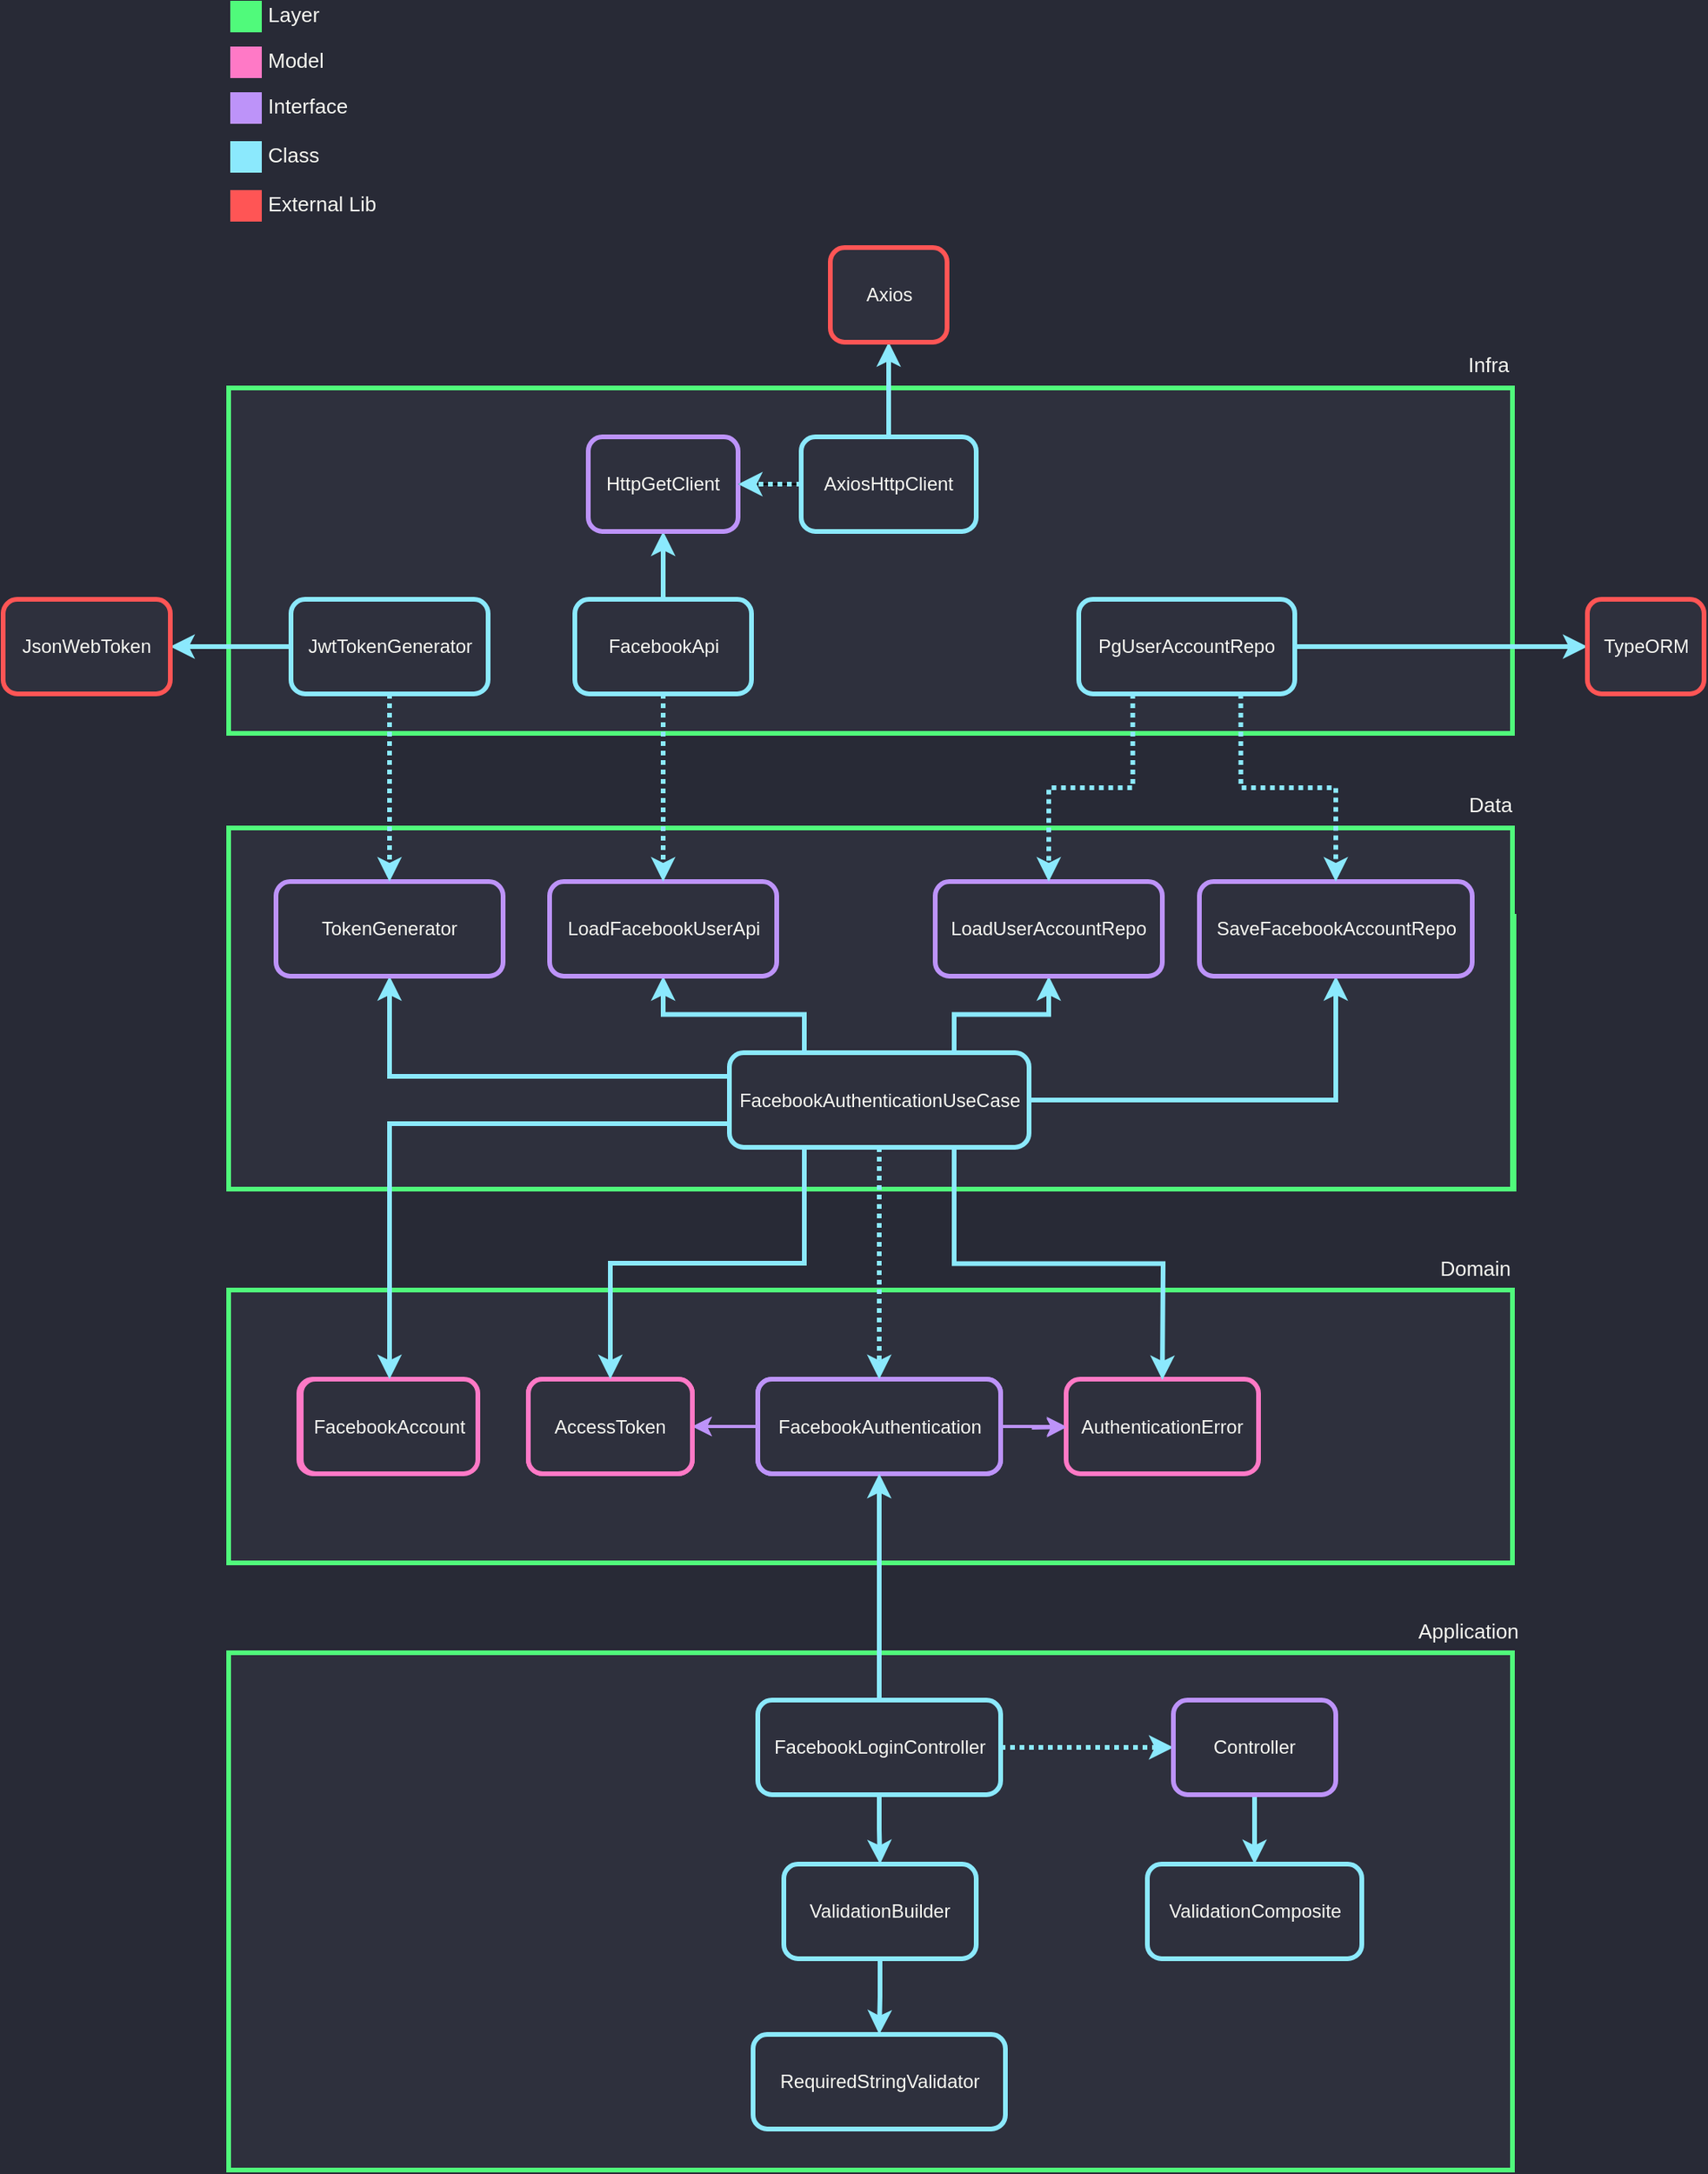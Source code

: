 <mxfile pages="1">
    <diagram id="xk0LYboaFIT9QmwzVqD-" name="Page-1">
        <mxGraphModel dx="1602" dy="802" grid="0" gridSize="10" guides="1" tooltips="1" connect="1" arrows="1" fold="1" page="0" pageScale="1" pageWidth="827" pageHeight="1169" background="#282A36" math="0" shadow="0">
            <root>
                <mxCell id="0"/>
                <mxCell id="1" parent="0"/>
                <mxCell id="17" value="" style="rounded=0;whiteSpace=wrap;html=1;strokeColor=#50FA7B;strokeWidth=3;fillColor=#2E303D;fontColor=#F8F8F2;" parent="1" vertex="1">
                    <mxGeometry x="-394" y="415" width="814" height="173" as="geometry"/>
                </mxCell>
                <mxCell id="18" style="edgeStyle=orthogonalEdgeStyle;rounded=0;orthogonalLoop=1;jettySize=auto;html=1;exitX=0;exitY=0.5;exitDx=0;exitDy=0;entryX=1;entryY=0.5;entryDx=0;entryDy=0;fontSize=13;fontColor=#F8F8F2;strokeWidth=2;strokeColor=#BD93F9;" parent="1" source="20" target="22" edge="1">
                    <mxGeometry relative="1" as="geometry"/>
                </mxCell>
                <mxCell id="19" style="edgeStyle=orthogonalEdgeStyle;rounded=0;orthogonalLoop=1;jettySize=auto;html=1;exitX=1;exitY=0.5;exitDx=0;exitDy=0;entryX=0;entryY=0.5;entryDx=0;entryDy=0;strokeColor=#BD93F9;strokeWidth=2;fontSize=13;fontColor=#F8F8F2;" parent="1" source="20" target="23" edge="1">
                    <mxGeometry relative="1" as="geometry"/>
                </mxCell>
                <mxCell id="20" value="FacebookAuthentication" style="rounded=1;whiteSpace=wrap;html=1;strokeColor=#BD93F9;fillColor=#2E303D;strokeWidth=3;fontColor=#F8F8F2;" parent="1" vertex="1">
                    <mxGeometry x="-59.5" y="471.5" width="154" height="60" as="geometry"/>
                </mxCell>
                <mxCell id="21" value="Data" style="text;html=1;resizable=0;points=[];autosize=1;align=right;verticalAlign=bottom;spacingTop=-4;fontColor=#F8F8F2;fontSize=13;" parent="1" vertex="1">
                    <mxGeometry x="382" y="392.5" width="37" height="16" as="geometry"/>
                </mxCell>
                <mxCell id="22" value="AccessToken" style="rounded=1;whiteSpace=wrap;html=1;strokeColor=#FF79C6;fillColor=#2E303D;strokeWidth=3;fontColor=#F8F8F2;" parent="1" vertex="1">
                    <mxGeometry x="-205" y="471.5" width="104" height="60" as="geometry"/>
                </mxCell>
                <mxCell id="23" value="AuthenticationError" style="rounded=1;whiteSpace=wrap;html=1;strokeColor=#FF79C6;fillColor=#2E303D;strokeWidth=3;fontColor=#F8F8F2;" parent="1" vertex="1">
                    <mxGeometry x="136" y="471.5" width="122" height="60" as="geometry"/>
                </mxCell>
                <mxCell id="42" value="UserAccount" style="rounded=1;whiteSpace=wrap;html=1;strokeColor=#FF79C6;fillColor=#2E303D;strokeWidth=3;fontColor=#F8F8F2;" parent="1" vertex="1">
                    <mxGeometry x="-350.5" y="471.5" width="104" height="60" as="geometry"/>
                </mxCell>
                <mxCell id="69" value="" style="rounded=0;whiteSpace=wrap;html=1;strokeColor=none;strokeWidth=3;fillColor=#FF79C6;fontSize=13;fontColor=#F8F8F2;align=right;" parent="1" vertex="1">
                    <mxGeometry x="-394" y="-136.5" width="20" height="20" as="geometry"/>
                </mxCell>
                <mxCell id="70" value="Model" style="text;html=1;resizable=0;points=[];autosize=1;align=left;verticalAlign=middle;spacingTop=-4;fontSize=13;fontColor=#F8F8F2;" parent="1" vertex="1">
                    <mxGeometry x="-372" y="-134.5" width="45" height="16" as="geometry"/>
                </mxCell>
                <mxCell id="71" value="" style="rounded=0;whiteSpace=wrap;html=1;strokeColor=none;strokeWidth=3;fillColor=#BD93F9;fontSize=13;fontColor=#F8F8F2;align=right;" parent="1" vertex="1">
                    <mxGeometry x="-394" y="-107.5" width="20" height="20" as="geometry"/>
                </mxCell>
                <mxCell id="72" value="Interface" style="text;html=1;resizable=0;points=[];autosize=1;align=left;verticalAlign=middle;spacingTop=-4;fontSize=13;fontColor=#F8F8F2;" parent="1" vertex="1">
                    <mxGeometry x="-372" y="-105.5" width="61" height="16" as="geometry"/>
                </mxCell>
                <mxCell id="73" value="" style="rounded=0;whiteSpace=wrap;html=1;strokeColor=none;strokeWidth=3;fillColor=#8BE9FD;fontSize=13;fontColor=#F8F8F2;align=right;" parent="1" vertex="1">
                    <mxGeometry x="-394" y="-76.5" width="20" height="20" as="geometry"/>
                </mxCell>
                <mxCell id="74" value="Class" style="text;html=1;resizable=0;points=[];autosize=1;align=left;verticalAlign=middle;spacingTop=-4;fontSize=13;fontColor=#F8F8F2;" parent="1" vertex="1">
                    <mxGeometry x="-372" y="-74.5" width="43" height="16" as="geometry"/>
                </mxCell>
                <mxCell id="75" value="" style="rounded=0;whiteSpace=wrap;html=1;strokeColor=none;strokeWidth=3;fillColor=#50FA7B;fontSize=13;fontColor=#F8F8F2;align=right;" parent="1" vertex="1">
                    <mxGeometry x="-394" y="-165.5" width="20" height="20" as="geometry"/>
                </mxCell>
                <mxCell id="76" value="Layer" style="text;html=1;resizable=0;points=[];autosize=1;align=left;verticalAlign=middle;spacingTop=-4;fontSize=13;fontColor=#F8F8F2;" parent="1" vertex="1">
                    <mxGeometry x="-372" y="-163.5" width="43" height="16" as="geometry"/>
                </mxCell>
                <mxCell id="77" value="" style="rounded=0;whiteSpace=wrap;html=1;strokeColor=#50FA7B;strokeWidth=3;fillColor=#2E303D;fontColor=#F8F8F2;" parent="1" vertex="1">
                    <mxGeometry x="-395.0" y="359" width="814" height="229" as="geometry"/>
                </mxCell>
                <mxCell id="135" style="edgeStyle=orthogonalEdgeStyle;rounded=0;orthogonalLoop=1;jettySize=auto;html=1;exitX=0;exitY=0.25;exitDx=0;exitDy=0;entryX=0.5;entryY=1;entryDx=0;entryDy=0;strokeColor=#8BE9FD;strokeWidth=3;" parent="1" source="80" target="134" edge="1">
                    <mxGeometry relative="1" as="geometry"/>
                </mxCell>
                <mxCell id="136" style="edgeStyle=orthogonalEdgeStyle;rounded=0;orthogonalLoop=1;jettySize=auto;html=1;exitX=0.25;exitY=0;exitDx=0;exitDy=0;entryX=0.5;entryY=1;entryDx=0;entryDy=0;strokeColor=#8BE9FD;strokeWidth=3;" parent="1" source="80" target="131" edge="1">
                    <mxGeometry relative="1" as="geometry"/>
                </mxCell>
                <mxCell id="137" style="edgeStyle=orthogonalEdgeStyle;rounded=0;orthogonalLoop=1;jettySize=auto;html=1;exitX=0.75;exitY=0;exitDx=0;exitDy=0;entryX=0.5;entryY=1;entryDx=0;entryDy=0;strokeColor=#8BE9FD;strokeWidth=3;" parent="1" source="80" target="132" edge="1">
                    <mxGeometry relative="1" as="geometry"/>
                </mxCell>
                <mxCell id="138" style="edgeStyle=orthogonalEdgeStyle;rounded=0;orthogonalLoop=1;jettySize=auto;html=1;exitX=1;exitY=0.5;exitDx=0;exitDy=0;entryX=0.5;entryY=1;entryDx=0;entryDy=0;strokeColor=#8BE9FD;strokeWidth=3;" parent="1" source="80" target="133" edge="1">
                    <mxGeometry relative="1" as="geometry"/>
                </mxCell>
                <mxCell id="80" value="FacebookAuthenticationUseCase" style="rounded=1;whiteSpace=wrap;html=1;strokeColor=#8BE9FD;fillColor=#2E303D;strokeWidth=3;fontColor=#F8F8F2;" parent="1" vertex="1">
                    <mxGeometry x="-77.5" y="501.5" width="190" height="60" as="geometry"/>
                </mxCell>
                <mxCell id="113" value="" style="rounded=0;whiteSpace=wrap;html=1;strokeColor=none;strokeWidth=3;fillColor=#FF5555;fontSize=13;fontColor=#F8F8F2;align=right;" parent="1" vertex="1">
                    <mxGeometry x="-394" y="-45.5" width="20" height="20" as="geometry"/>
                </mxCell>
                <mxCell id="114" value="External Lib" style="text;html=1;resizable=0;points=[];autosize=1;align=left;verticalAlign=middle;spacingTop=-4;fontSize=13;fontColor=#F8F8F2;" parent="1" vertex="1">
                    <mxGeometry x="-372" y="-43.5" width="79" height="16" as="geometry"/>
                </mxCell>
                <mxCell id="115" value="" style="rounded=0;whiteSpace=wrap;html=1;strokeColor=#50FA7B;strokeWidth=3;fillColor=#2E303D;fontColor=#F8F8F2;" parent="1" vertex="1">
                    <mxGeometry x="-395" y="652" width="814" height="173" as="geometry"/>
                </mxCell>
                <mxCell id="116" style="edgeStyle=orthogonalEdgeStyle;rounded=0;orthogonalLoop=1;jettySize=auto;html=1;exitX=0;exitY=0.5;exitDx=0;exitDy=0;entryX=1;entryY=0.5;entryDx=0;entryDy=0;fontSize=13;fontColor=#F8F8F2;strokeWidth=2;strokeColor=#BD93F9;" parent="1" source="118" target="120" edge="1">
                    <mxGeometry relative="1" as="geometry"/>
                </mxCell>
                <mxCell id="117" style="edgeStyle=orthogonalEdgeStyle;rounded=0;orthogonalLoop=1;jettySize=auto;html=1;exitX=1;exitY=0.5;exitDx=0;exitDy=0;entryX=0;entryY=0.5;entryDx=0;entryDy=0;strokeColor=#BD93F9;strokeWidth=2;fontSize=13;fontColor=#F8F8F2;" parent="1" source="118" target="121" edge="1">
                    <mxGeometry relative="1" as="geometry"/>
                </mxCell>
                <mxCell id="118" value="FacebookAuthentication" style="rounded=1;whiteSpace=wrap;html=1;strokeColor=#BD93F9;fillColor=#2E303D;strokeWidth=3;fontColor=#F8F8F2;" parent="1" vertex="1">
                    <mxGeometry x="-59.5" y="708.5" width="154" height="60" as="geometry"/>
                </mxCell>
                <mxCell id="119" value="Domain" style="text;html=1;resizable=0;points=[];autosize=1;align=right;verticalAlign=bottom;spacingTop=-4;fontColor=#F8F8F2;fontSize=13;" parent="1" vertex="1">
                    <mxGeometry x="368" y="634.5" width="51" height="14" as="geometry"/>
                </mxCell>
                <mxCell id="120" value="AccessToken" style="rounded=1;whiteSpace=wrap;html=1;strokeColor=#FF79C6;fillColor=#2E303D;strokeWidth=3;fontColor=#F8F8F2;" parent="1" vertex="1">
                    <mxGeometry x="-205" y="708.5" width="104" height="60" as="geometry"/>
                </mxCell>
                <mxCell id="121" value="AuthenticationError" style="rounded=1;whiteSpace=wrap;html=1;strokeColor=#FF79C6;fillColor=#2E303D;strokeWidth=3;fontColor=#F8F8F2;" parent="1" vertex="1">
                    <mxGeometry x="136" y="708.5" width="122" height="60" as="geometry"/>
                </mxCell>
                <mxCell id="122" value="UserAccount" style="rounded=1;whiteSpace=wrap;html=1;strokeColor=#FF79C6;fillColor=#2E303D;strokeWidth=3;fontColor=#F8F8F2;" parent="1" vertex="1">
                    <mxGeometry x="-350.5" y="708.5" width="104" height="60" as="geometry"/>
                </mxCell>
                <mxCell id="124" style="edgeStyle=orthogonalEdgeStyle;rounded=0;orthogonalLoop=1;jettySize=auto;html=1;exitX=0;exitY=0.5;exitDx=0;exitDy=0;entryX=1;entryY=0.5;entryDx=0;entryDy=0;fontSize=13;fontColor=#F8F8F2;strokeWidth=2;strokeColor=#BD93F9;" parent="1" source="126" target="128" edge="1">
                    <mxGeometry relative="1" as="geometry"/>
                </mxCell>
                <mxCell id="125" style="edgeStyle=orthogonalEdgeStyle;rounded=0;orthogonalLoop=1;jettySize=auto;html=1;exitX=1;exitY=0.5;exitDx=0;exitDy=0;entryX=0;entryY=0.5;entryDx=0;entryDy=0;strokeColor=#BD93F9;strokeWidth=2;fontSize=13;fontColor=#F8F8F2;" parent="1" source="126" edge="1">
                    <mxGeometry relative="1" as="geometry">
                        <mxPoint x="136" y="739" as="targetPoint"/>
                    </mxGeometry>
                </mxCell>
                <mxCell id="126" value="FacebookAuthentication" style="rounded=1;whiteSpace=wrap;html=1;strokeColor=#BD93F9;fillColor=#2E303D;strokeWidth=3;fontColor=#F8F8F2;" parent="1" vertex="1">
                    <mxGeometry x="-59.5" y="708.5" width="154" height="60" as="geometry"/>
                </mxCell>
                <mxCell id="128" value="AccessToken" style="rounded=1;whiteSpace=wrap;html=1;strokeColor=#FF79C6;fillColor=#2E303D;strokeWidth=3;fontColor=#F8F8F2;" parent="1" vertex="1">
                    <mxGeometry x="-205" y="708.5" width="104" height="60" as="geometry"/>
                </mxCell>
                <mxCell id="130" style="edgeStyle=orthogonalEdgeStyle;rounded=0;orthogonalLoop=1;jettySize=auto;html=1;exitX=0.5;exitY=1;exitDx=0;exitDy=0;entryX=0.5;entryY=0;entryDx=0;entryDy=0;strokeWidth=3;strokeColor=#8BE9FD;dashed=1;dashPattern=1 1;" parent="1" source="80" target="126" edge="1">
                    <mxGeometry relative="1" as="geometry"/>
                </mxCell>
                <mxCell id="131" value="LoadFacebookUserApi" style="rounded=1;whiteSpace=wrap;html=1;strokeColor=#BD93F9;fillColor=#2E303D;strokeWidth=3;fontColor=#F8F8F2;" parent="1" vertex="1">
                    <mxGeometry x="-191.5" y="393" width="144" height="60" as="geometry"/>
                </mxCell>
                <mxCell id="132" value="LoadUserAccountRepo" style="rounded=1;whiteSpace=wrap;html=1;strokeColor=#BD93F9;fillColor=#2E303D;strokeWidth=3;fontColor=#F8F8F2;" parent="1" vertex="1">
                    <mxGeometry x="53" y="393" width="144" height="60" as="geometry"/>
                </mxCell>
                <mxCell id="133" value="SaveFacebookAccountRepo" style="rounded=1;whiteSpace=wrap;html=1;strokeColor=#BD93F9;fillColor=#2E303D;strokeWidth=3;fontColor=#F8F8F2;" parent="1" vertex="1">
                    <mxGeometry x="220.5" y="393" width="173" height="60" as="geometry"/>
                </mxCell>
                <mxCell id="134" value="TokenGenerator" style="rounded=1;whiteSpace=wrap;html=1;strokeColor=#BD93F9;fillColor=#2E303D;strokeWidth=3;fontColor=#F8F8F2;" parent="1" vertex="1">
                    <mxGeometry x="-365" y="393" width="144" height="60" as="geometry"/>
                </mxCell>
                <mxCell id="139" style="edgeStyle=orthogonalEdgeStyle;rounded=0;orthogonalLoop=1;jettySize=auto;html=1;exitX=0.25;exitY=1;exitDx=0;exitDy=0;entryX=0.5;entryY=0;entryDx=0;entryDy=0;strokeColor=#8BE9FD;strokeWidth=3;" parent="1" source="80" target="128" edge="1">
                    <mxGeometry relative="1" as="geometry"/>
                </mxCell>
                <mxCell id="140" style="edgeStyle=orthogonalEdgeStyle;rounded=0;orthogonalLoop=1;jettySize=auto;html=1;exitX=0.75;exitY=1;exitDx=0;exitDy=0;entryX=0.5;entryY=0;entryDx=0;entryDy=0;strokeColor=#8BE9FD;strokeWidth=3;" parent="1" source="80" edge="1">
                    <mxGeometry relative="1" as="geometry">
                        <mxPoint x="197" y="709" as="targetPoint"/>
                    </mxGeometry>
                </mxCell>
                <mxCell id="141" value="FacebookAccount" style="rounded=1;whiteSpace=wrap;html=1;strokeColor=#FF79C6;fillColor=#2E303D;strokeWidth=3;fontColor=#F8F8F2;" parent="1" vertex="1">
                    <mxGeometry x="-349" y="708.5" width="112" height="60" as="geometry"/>
                </mxCell>
                <mxCell id="142" style="edgeStyle=orthogonalEdgeStyle;rounded=0;orthogonalLoop=1;jettySize=auto;html=1;exitX=0;exitY=0.75;exitDx=0;exitDy=0;entryX=0.5;entryY=0;entryDx=0;entryDy=0;strokeColor=#8BE9FD;strokeWidth=3;" parent="1" source="80" target="141" edge="1">
                    <mxGeometry relative="1" as="geometry"/>
                </mxCell>
                <mxCell id="143" value="Data" style="text;html=1;resizable=0;points=[];autosize=1;align=right;verticalAlign=bottom;spacingTop=-4;fontColor=#F8F8F2;fontSize=13;" parent="1" vertex="1">
                    <mxGeometry x="383" y="338.5" width="37" height="16" as="geometry"/>
                </mxCell>
                <mxCell id="144" value="" style="rounded=0;whiteSpace=wrap;html=1;strokeColor=#50FA7B;strokeWidth=3;fillColor=#2E303D;fontColor=#F8F8F2;" parent="1" vertex="1">
                    <mxGeometry x="-395" y="80" width="814" height="219" as="geometry"/>
                </mxCell>
                <mxCell id="148" value="Infra" style="text;html=1;resizable=0;points=[];autosize=1;align=right;verticalAlign=bottom;spacingTop=-4;fontColor=#F8F8F2;fontSize=13;" parent="1" vertex="1">
                    <mxGeometry x="382" y="59.5" width="36" height="16" as="geometry"/>
                </mxCell>
                <mxCell id="153" style="edgeStyle=orthogonalEdgeStyle;rounded=0;orthogonalLoop=1;jettySize=auto;html=1;exitX=0;exitY=0.5;exitDx=0;exitDy=0;entryX=1;entryY=0.5;entryDx=0;entryDy=0;fontSize=13;fontColor=#F8F8F2;strokeWidth=2;strokeColor=#BD93F9;" parent="1" edge="1">
                    <mxGeometry relative="1" as="geometry">
                        <mxPoint x="-102" y="213" as="targetPoint"/>
                    </mxGeometry>
                </mxCell>
                <mxCell id="154" style="edgeStyle=orthogonalEdgeStyle;rounded=0;orthogonalLoop=1;jettySize=auto;html=1;exitX=1;exitY=0.5;exitDx=0;exitDy=0;entryX=0;entryY=0.5;entryDx=0;entryDy=0;strokeColor=#BD93F9;strokeWidth=2;fontSize=13;fontColor=#F8F8F2;" parent="1" edge="1">
                    <mxGeometry relative="1" as="geometry">
                        <mxPoint x="94" y="213" as="sourcePoint"/>
                    </mxGeometry>
                </mxCell>
                <mxCell id="160" style="edgeStyle=orthogonalEdgeStyle;rounded=0;orthogonalLoop=1;jettySize=auto;html=1;exitX=0.5;exitY=1;exitDx=0;exitDy=0;entryX=0.5;entryY=0;entryDx=0;entryDy=0;dashed=1;dashPattern=1 1;strokeColor=#8BE9FD;strokeWidth=3;" parent="1" source="159" target="131" edge="1">
                    <mxGeometry relative="1" as="geometry"/>
                </mxCell>
                <mxCell id="162" style="edgeStyle=orthogonalEdgeStyle;rounded=0;orthogonalLoop=1;jettySize=auto;html=1;exitX=0.5;exitY=0;exitDx=0;exitDy=0;entryX=0.5;entryY=1;entryDx=0;entryDy=0;strokeColor=#8BE9FD;strokeWidth=3;" parent="1" source="159" target="161" edge="1">
                    <mxGeometry relative="1" as="geometry"/>
                </mxCell>
                <mxCell id="159" value="FacebookApi" style="rounded=1;whiteSpace=wrap;html=1;strokeColor=#8BE9FD;fillColor=#2E303D;strokeWidth=3;fontColor=#F8F8F2;" parent="1" vertex="1">
                    <mxGeometry x="-175.5" y="214" width="112" height="60" as="geometry"/>
                </mxCell>
                <mxCell id="161" value="HttpGetClient" style="rounded=1;whiteSpace=wrap;html=1;strokeColor=#BD93F9;fillColor=#2E303D;strokeWidth=3;fontColor=#F8F8F2;" parent="1" vertex="1">
                    <mxGeometry x="-167" y="111" width="95" height="60" as="geometry"/>
                </mxCell>
                <mxCell id="165" style="edgeStyle=orthogonalEdgeStyle;rounded=0;orthogonalLoop=1;jettySize=auto;html=1;exitX=0;exitY=0.5;exitDx=0;exitDy=0;entryX=1;entryY=0.5;entryDx=0;entryDy=0;" parent="1" source="163" target="161" edge="1">
                    <mxGeometry relative="1" as="geometry"/>
                </mxCell>
                <mxCell id="166" value="" style="edgeStyle=orthogonalEdgeStyle;rounded=0;orthogonalLoop=1;jettySize=auto;html=1;dashed=1;dashPattern=1 1;strokeColor=#8BE9FD;strokeWidth=3;" parent="1" source="163" target="161" edge="1">
                    <mxGeometry relative="1" as="geometry"/>
                </mxCell>
                <mxCell id="167" style="edgeStyle=orthogonalEdgeStyle;rounded=0;orthogonalLoop=1;jettySize=auto;html=1;exitX=0.5;exitY=0;exitDx=0;exitDy=0;entryX=0.5;entryY=1;entryDx=0;entryDy=0;strokeColor=#8BE9FD;strokeWidth=3;" parent="1" source="163" target="164" edge="1">
                    <mxGeometry relative="1" as="geometry"/>
                </mxCell>
                <mxCell id="163" value="AxiosHttpClient" style="rounded=1;whiteSpace=wrap;html=1;strokeColor=#8BE9FD;fillColor=#2E303D;strokeWidth=3;fontColor=#F8F8F2;" parent="1" vertex="1">
                    <mxGeometry x="-32" y="111" width="111" height="60" as="geometry"/>
                </mxCell>
                <mxCell id="164" value="Axios" style="rounded=1;whiteSpace=wrap;html=1;strokeColor=#FF5555;fillColor=#2E303D;strokeWidth=3;fontColor=#F8F8F2;" parent="1" vertex="1">
                    <mxGeometry x="-13.5" y="-9" width="74" height="60" as="geometry"/>
                </mxCell>
                <mxCell id="169" style="edgeStyle=orthogonalEdgeStyle;rounded=0;orthogonalLoop=1;jettySize=auto;html=1;exitX=0.5;exitY=1;exitDx=0;exitDy=0;entryX=0.5;entryY=0;entryDx=0;entryDy=0;dashed=1;dashPattern=1 1;strokeColor=#8BE9FD;strokeWidth=3;" parent="1" source="168" target="134" edge="1">
                    <mxGeometry relative="1" as="geometry"/>
                </mxCell>
                <mxCell id="171" style="edgeStyle=orthogonalEdgeStyle;rounded=0;orthogonalLoop=1;jettySize=auto;html=1;exitX=0;exitY=0.5;exitDx=0;exitDy=0;entryX=1;entryY=0.5;entryDx=0;entryDy=0;strokeColor=#8BE9FD;strokeWidth=3;" parent="1" source="168" target="170" edge="1">
                    <mxGeometry relative="1" as="geometry"/>
                </mxCell>
                <mxCell id="168" value="JwtTokenGenerator" style="rounded=1;whiteSpace=wrap;html=1;strokeColor=#8BE9FD;fillColor=#2E303D;strokeWidth=3;fontColor=#F8F8F2;" parent="1" vertex="1">
                    <mxGeometry x="-355.5" y="214" width="125" height="60" as="geometry"/>
                </mxCell>
                <mxCell id="170" value="JsonWebToken" style="rounded=1;whiteSpace=wrap;html=1;strokeColor=#FF5555;fillColor=#2E303D;strokeWidth=3;fontColor=#F8F8F2;" parent="1" vertex="1">
                    <mxGeometry x="-538" y="214" width="106" height="60" as="geometry"/>
                </mxCell>
                <mxCell id="173" style="edgeStyle=orthogonalEdgeStyle;rounded=0;orthogonalLoop=1;jettySize=auto;html=1;exitX=0.25;exitY=1;exitDx=0;exitDy=0;entryX=0.5;entryY=0;entryDx=0;entryDy=0;dashed=1;dashPattern=1 1;strokeColor=#8BE9FD;strokeWidth=3;" parent="1" source="172" target="132" edge="1">
                    <mxGeometry relative="1" as="geometry"/>
                </mxCell>
                <mxCell id="174" style="edgeStyle=orthogonalEdgeStyle;rounded=0;orthogonalLoop=1;jettySize=auto;html=1;exitX=0.75;exitY=1;exitDx=0;exitDy=0;entryX=0.5;entryY=0;entryDx=0;entryDy=0;dashed=1;dashPattern=1 1;strokeColor=#8BE9FD;strokeWidth=3;" parent="1" source="172" target="133" edge="1">
                    <mxGeometry relative="1" as="geometry"/>
                </mxCell>
                <mxCell id="176" style="edgeStyle=orthogonalEdgeStyle;rounded=0;orthogonalLoop=1;jettySize=auto;html=1;exitX=1;exitY=0.5;exitDx=0;exitDy=0;entryX=0;entryY=0.5;entryDx=0;entryDy=0;strokeColor=#8BE9FD;strokeWidth=3;" parent="1" source="172" target="175" edge="1">
                    <mxGeometry relative="1" as="geometry"/>
                </mxCell>
                <mxCell id="172" value="PgUserAccountRepo" style="rounded=1;whiteSpace=wrap;html=1;strokeColor=#8BE9FD;fillColor=#2E303D;strokeWidth=3;fontColor=#F8F8F2;" parent="1" vertex="1">
                    <mxGeometry x="144" y="214" width="137" height="60" as="geometry"/>
                </mxCell>
                <mxCell id="175" value="TypeORM" style="rounded=1;whiteSpace=wrap;html=1;strokeColor=#FF5555;fillColor=#2E303D;strokeWidth=3;fontColor=#F8F8F2;" parent="1" vertex="1">
                    <mxGeometry x="466.5" y="214" width="74" height="60" as="geometry"/>
                </mxCell>
                <mxCell id="177" value="" style="rounded=0;whiteSpace=wrap;html=1;strokeColor=#50FA7B;strokeWidth=3;fillColor=#2E303D;fontColor=#F8F8F2;" parent="1" vertex="1">
                    <mxGeometry x="-395" y="882" width="814" height="328" as="geometry"/>
                </mxCell>
                <mxCell id="181" value="Application" style="text;html=1;resizable=0;points=[];autosize=1;align=right;verticalAlign=bottom;spacingTop=-4;fontColor=#F8F8F2;fontSize=13;" parent="1" vertex="1">
                    <mxGeometry x="350.5" y="863" width="73" height="16" as="geometry"/>
                </mxCell>
                <mxCell id="190" style="edgeStyle=orthogonalEdgeStyle;rounded=0;orthogonalLoop=1;jettySize=auto;html=1;exitX=0.5;exitY=0;exitDx=0;exitDy=0;entryX=0.5;entryY=1;entryDx=0;entryDy=0;strokeColor=#8BE9FD;strokeWidth=3;" parent="1" source="187" target="126" edge="1">
                    <mxGeometry relative="1" as="geometry"/>
                </mxCell>
                <mxCell id="193" style="edgeStyle=orthogonalEdgeStyle;rounded=0;orthogonalLoop=1;jettySize=auto;html=1;exitX=0.5;exitY=1;exitDx=0;exitDy=0;entryX=0.5;entryY=0;entryDx=0;entryDy=0;strokeColor=#8BE9FD;strokeWidth=3;" parent="1" source="187" target="192" edge="1">
                    <mxGeometry relative="1" as="geometry"/>
                </mxCell>
                <mxCell id="196" style="edgeStyle=orthogonalEdgeStyle;rounded=0;orthogonalLoop=1;jettySize=auto;html=1;exitX=1;exitY=0.5;exitDx=0;exitDy=0;entryX=0;entryY=0.5;entryDx=0;entryDy=0;strokeColor=#8BE9FD;strokeWidth=3;dashed=1;dashPattern=1 1;" parent="1" source="187" target="195" edge="1">
                    <mxGeometry relative="1" as="geometry"/>
                </mxCell>
                <mxCell id="187" value="FacebookLoginController" style="rounded=1;whiteSpace=wrap;html=1;strokeColor=#8BE9FD;fillColor=#2E303D;strokeWidth=3;fontColor=#F8F8F2;" parent="1" vertex="1">
                    <mxGeometry x="-59.5" y="912" width="154" height="60" as="geometry"/>
                </mxCell>
                <mxCell id="191" value="ValidationComposite" style="rounded=1;whiteSpace=wrap;html=1;strokeColor=#8BE9FD;fillColor=#2E303D;strokeWidth=3;fontColor=#F8F8F2;" parent="1" vertex="1">
                    <mxGeometry x="187.5" y="1016" width="136" height="60" as="geometry"/>
                </mxCell>
                <mxCell id="198" style="edgeStyle=orthogonalEdgeStyle;rounded=0;orthogonalLoop=1;jettySize=auto;html=1;exitX=0.5;exitY=1;exitDx=0;exitDy=0;entryX=0.5;entryY=0;entryDx=0;entryDy=0;strokeColor=#8BE9FD;strokeWidth=3;" parent="1" source="192" target="197" edge="1">
                    <mxGeometry relative="1" as="geometry"/>
                </mxCell>
                <mxCell id="192" value="ValidationBuilder" style="rounded=1;whiteSpace=wrap;html=1;strokeColor=#8BE9FD;fillColor=#2E303D;strokeWidth=3;fontColor=#F8F8F2;" parent="1" vertex="1">
                    <mxGeometry x="-43" y="1016" width="122" height="60" as="geometry"/>
                </mxCell>
                <mxCell id="199" style="edgeStyle=orthogonalEdgeStyle;rounded=0;orthogonalLoop=1;jettySize=auto;html=1;exitX=0.5;exitY=1;exitDx=0;exitDy=0;entryX=0.5;entryY=0;entryDx=0;entryDy=0;strokeColor=#8BE9FD;strokeWidth=3;" parent="1" source="195" target="191" edge="1">
                    <mxGeometry relative="1" as="geometry"/>
                </mxCell>
                <mxCell id="195" value="Controller" style="rounded=1;whiteSpace=wrap;html=1;strokeColor=#BD93F9;fillColor=#2E303D;strokeWidth=3;fontColor=#F8F8F2;" parent="1" vertex="1">
                    <mxGeometry x="204" y="912" width="103" height="60" as="geometry"/>
                </mxCell>
                <mxCell id="197" value="RequiredStringValidator" style="rounded=1;whiteSpace=wrap;html=1;strokeColor=#8BE9FD;fillColor=#2E303D;strokeWidth=3;fontColor=#F8F8F2;" parent="1" vertex="1">
                    <mxGeometry x="-62.5" y="1124" width="160" height="60" as="geometry"/>
                </mxCell>
            </root>
        </mxGraphModel>
    </diagram>
</mxfile>
